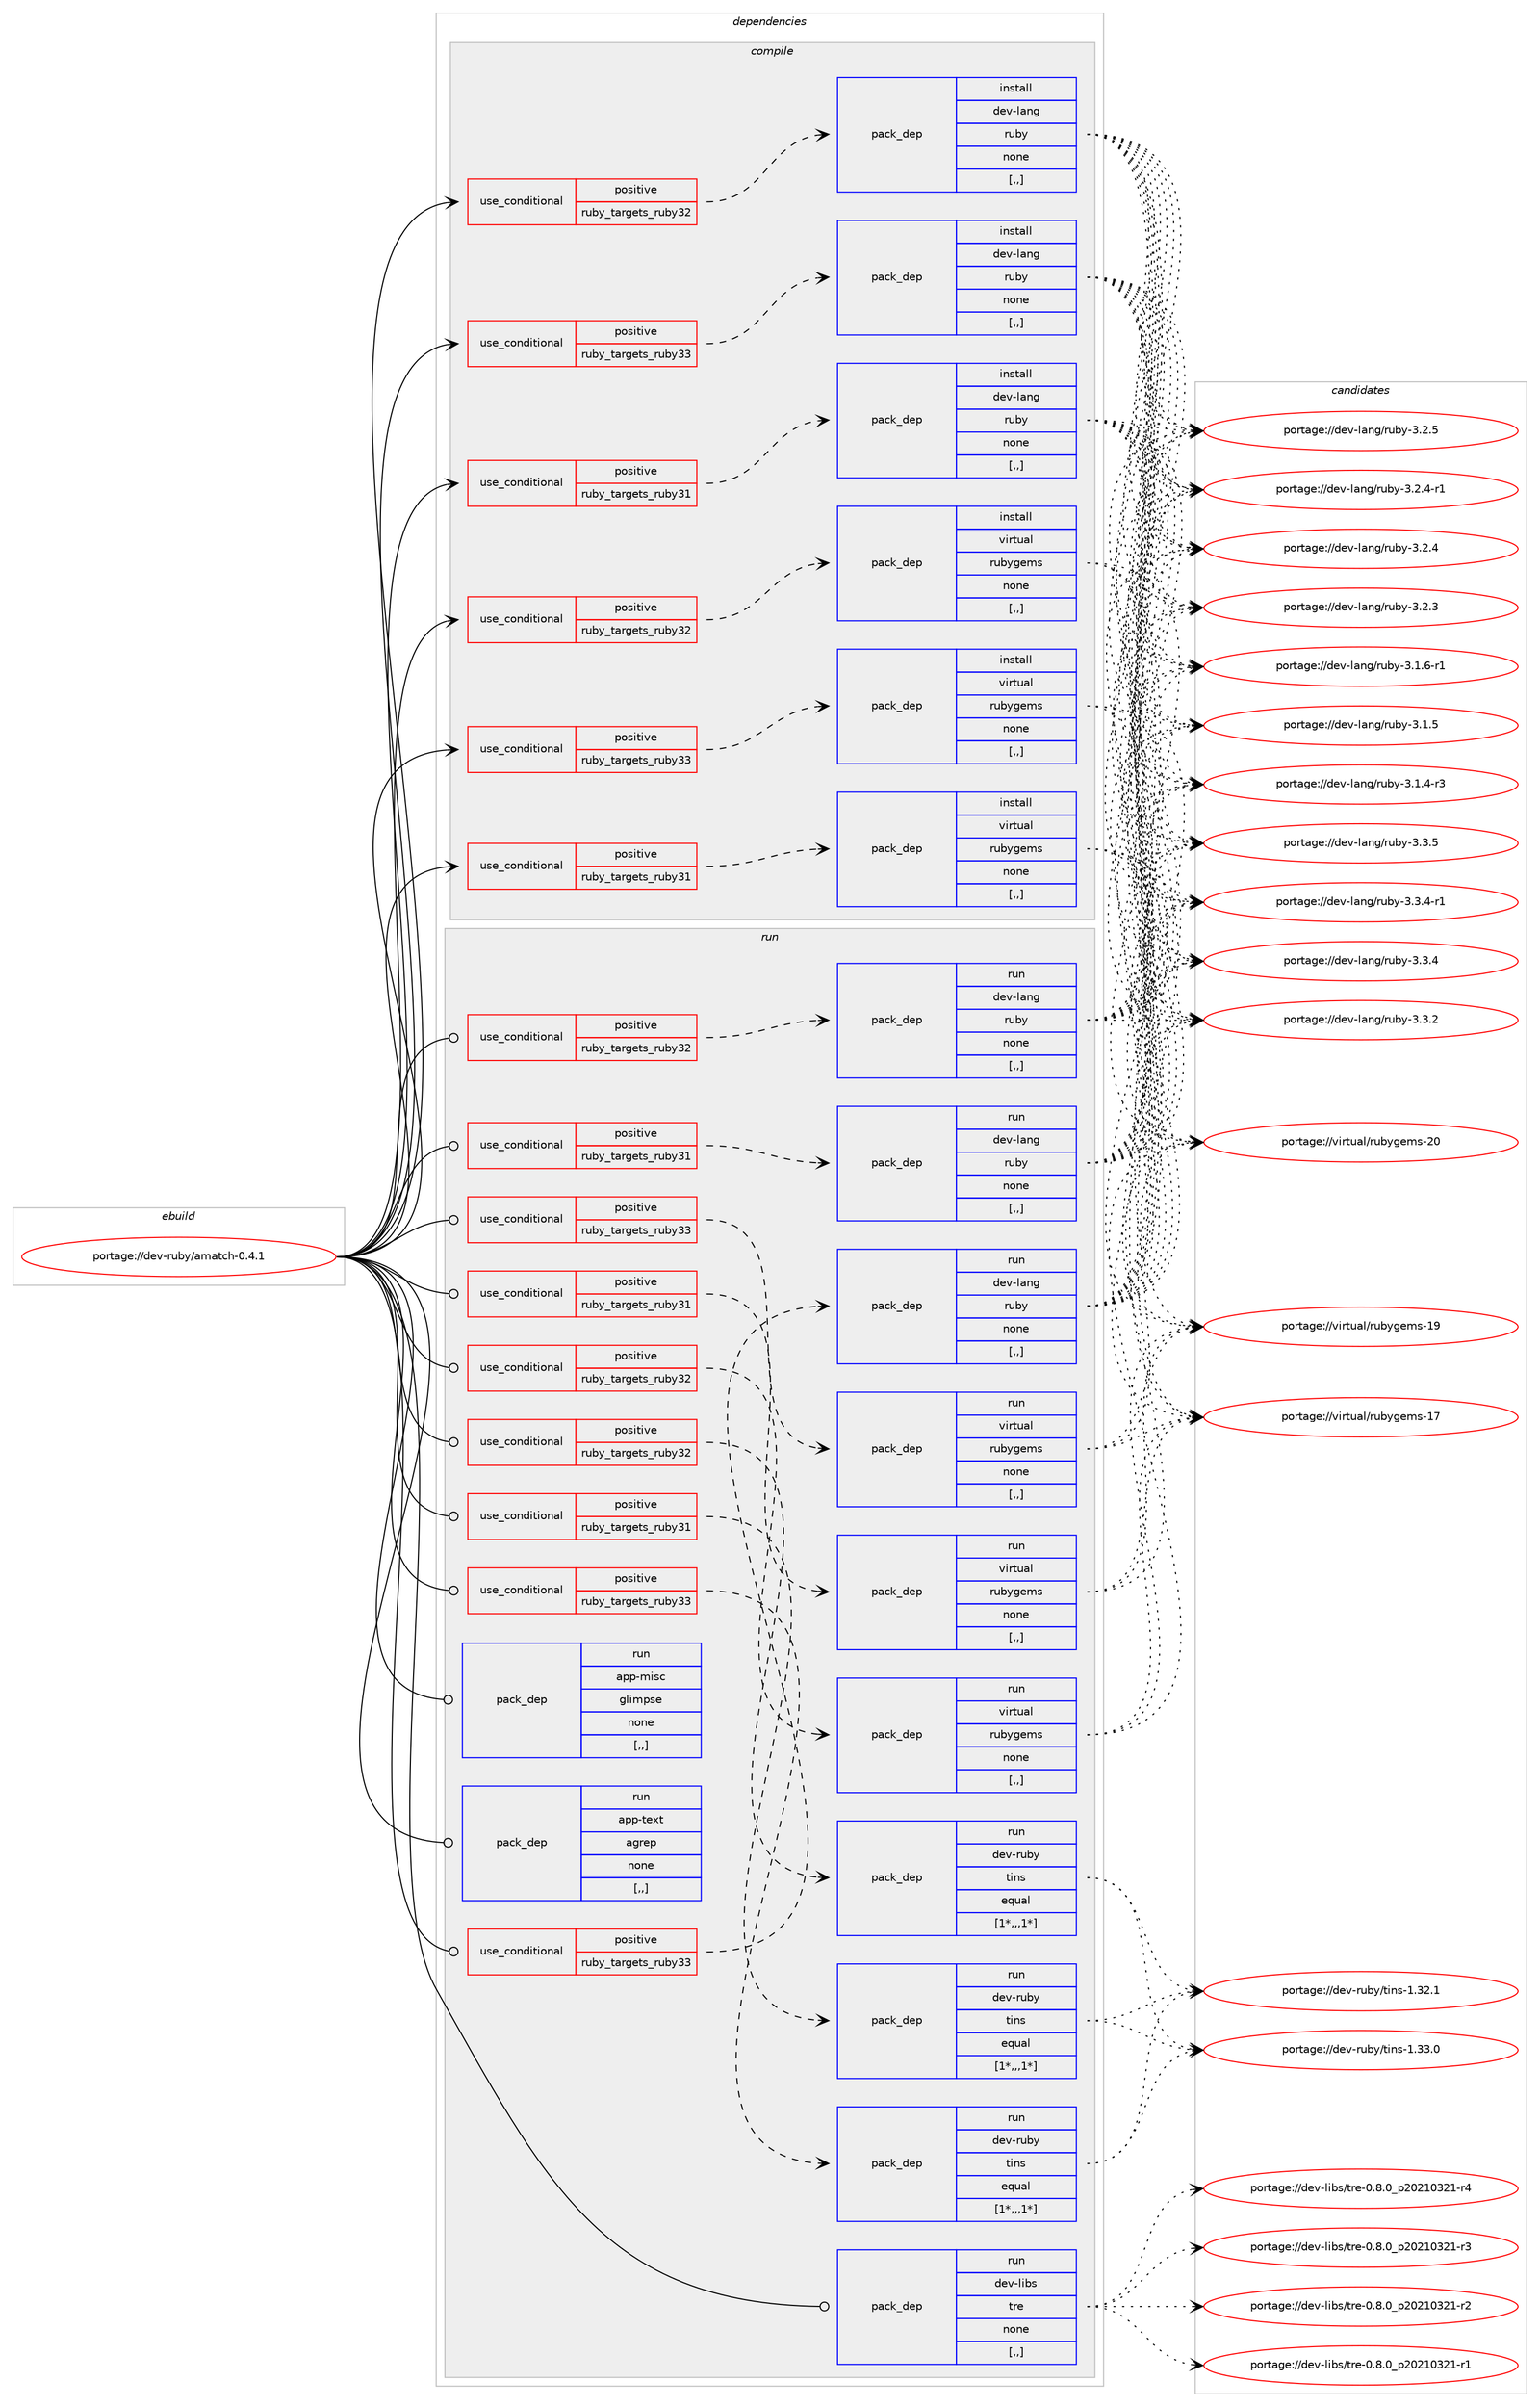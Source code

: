 digraph prolog {

# *************
# Graph options
# *************

newrank=true;
concentrate=true;
compound=true;
graph [rankdir=LR,fontname=Helvetica,fontsize=10,ranksep=1.5];#, ranksep=2.5, nodesep=0.2];
edge  [arrowhead=vee];
node  [fontname=Helvetica,fontsize=10];

# **********
# The ebuild
# **********

subgraph cluster_leftcol {
color=gray;
label=<<i>ebuild</i>>;
id [label="portage://dev-ruby/amatch-0.4.1", color=red, width=4, href="../dev-ruby/amatch-0.4.1.svg"];
}

# ****************
# The dependencies
# ****************

subgraph cluster_midcol {
color=gray;
label=<<i>dependencies</i>>;
subgraph cluster_compile {
fillcolor="#eeeeee";
style=filled;
label=<<i>compile</i>>;
subgraph cond174925 {
dependency671616 [label=<<TABLE BORDER="0" CELLBORDER="1" CELLSPACING="0" CELLPADDING="4"><TR><TD ROWSPAN="3" CELLPADDING="10">use_conditional</TD></TR><TR><TD>positive</TD></TR><TR><TD>ruby_targets_ruby31</TD></TR></TABLE>>, shape=none, color=red];
subgraph pack491810 {
dependency671617 [label=<<TABLE BORDER="0" CELLBORDER="1" CELLSPACING="0" CELLPADDING="4" WIDTH="220"><TR><TD ROWSPAN="6" CELLPADDING="30">pack_dep</TD></TR><TR><TD WIDTH="110">install</TD></TR><TR><TD>dev-lang</TD></TR><TR><TD>ruby</TD></TR><TR><TD>none</TD></TR><TR><TD>[,,]</TD></TR></TABLE>>, shape=none, color=blue];
}
dependency671616:e -> dependency671617:w [weight=20,style="dashed",arrowhead="vee"];
}
id:e -> dependency671616:w [weight=20,style="solid",arrowhead="vee"];
subgraph cond174926 {
dependency671618 [label=<<TABLE BORDER="0" CELLBORDER="1" CELLSPACING="0" CELLPADDING="4"><TR><TD ROWSPAN="3" CELLPADDING="10">use_conditional</TD></TR><TR><TD>positive</TD></TR><TR><TD>ruby_targets_ruby31</TD></TR></TABLE>>, shape=none, color=red];
subgraph pack491811 {
dependency671619 [label=<<TABLE BORDER="0" CELLBORDER="1" CELLSPACING="0" CELLPADDING="4" WIDTH="220"><TR><TD ROWSPAN="6" CELLPADDING="30">pack_dep</TD></TR><TR><TD WIDTH="110">install</TD></TR><TR><TD>virtual</TD></TR><TR><TD>rubygems</TD></TR><TR><TD>none</TD></TR><TR><TD>[,,]</TD></TR></TABLE>>, shape=none, color=blue];
}
dependency671618:e -> dependency671619:w [weight=20,style="dashed",arrowhead="vee"];
}
id:e -> dependency671618:w [weight=20,style="solid",arrowhead="vee"];
subgraph cond174927 {
dependency671620 [label=<<TABLE BORDER="0" CELLBORDER="1" CELLSPACING="0" CELLPADDING="4"><TR><TD ROWSPAN="3" CELLPADDING="10">use_conditional</TD></TR><TR><TD>positive</TD></TR><TR><TD>ruby_targets_ruby32</TD></TR></TABLE>>, shape=none, color=red];
subgraph pack491812 {
dependency671621 [label=<<TABLE BORDER="0" CELLBORDER="1" CELLSPACING="0" CELLPADDING="4" WIDTH="220"><TR><TD ROWSPAN="6" CELLPADDING="30">pack_dep</TD></TR><TR><TD WIDTH="110">install</TD></TR><TR><TD>dev-lang</TD></TR><TR><TD>ruby</TD></TR><TR><TD>none</TD></TR><TR><TD>[,,]</TD></TR></TABLE>>, shape=none, color=blue];
}
dependency671620:e -> dependency671621:w [weight=20,style="dashed",arrowhead="vee"];
}
id:e -> dependency671620:w [weight=20,style="solid",arrowhead="vee"];
subgraph cond174928 {
dependency671622 [label=<<TABLE BORDER="0" CELLBORDER="1" CELLSPACING="0" CELLPADDING="4"><TR><TD ROWSPAN="3" CELLPADDING="10">use_conditional</TD></TR><TR><TD>positive</TD></TR><TR><TD>ruby_targets_ruby32</TD></TR></TABLE>>, shape=none, color=red];
subgraph pack491813 {
dependency671623 [label=<<TABLE BORDER="0" CELLBORDER="1" CELLSPACING="0" CELLPADDING="4" WIDTH="220"><TR><TD ROWSPAN="6" CELLPADDING="30">pack_dep</TD></TR><TR><TD WIDTH="110">install</TD></TR><TR><TD>virtual</TD></TR><TR><TD>rubygems</TD></TR><TR><TD>none</TD></TR><TR><TD>[,,]</TD></TR></TABLE>>, shape=none, color=blue];
}
dependency671622:e -> dependency671623:w [weight=20,style="dashed",arrowhead="vee"];
}
id:e -> dependency671622:w [weight=20,style="solid",arrowhead="vee"];
subgraph cond174929 {
dependency671624 [label=<<TABLE BORDER="0" CELLBORDER="1" CELLSPACING="0" CELLPADDING="4"><TR><TD ROWSPAN="3" CELLPADDING="10">use_conditional</TD></TR><TR><TD>positive</TD></TR><TR><TD>ruby_targets_ruby33</TD></TR></TABLE>>, shape=none, color=red];
subgraph pack491814 {
dependency671625 [label=<<TABLE BORDER="0" CELLBORDER="1" CELLSPACING="0" CELLPADDING="4" WIDTH="220"><TR><TD ROWSPAN="6" CELLPADDING="30">pack_dep</TD></TR><TR><TD WIDTH="110">install</TD></TR><TR><TD>dev-lang</TD></TR><TR><TD>ruby</TD></TR><TR><TD>none</TD></TR><TR><TD>[,,]</TD></TR></TABLE>>, shape=none, color=blue];
}
dependency671624:e -> dependency671625:w [weight=20,style="dashed",arrowhead="vee"];
}
id:e -> dependency671624:w [weight=20,style="solid",arrowhead="vee"];
subgraph cond174930 {
dependency671626 [label=<<TABLE BORDER="0" CELLBORDER="1" CELLSPACING="0" CELLPADDING="4"><TR><TD ROWSPAN="3" CELLPADDING="10">use_conditional</TD></TR><TR><TD>positive</TD></TR><TR><TD>ruby_targets_ruby33</TD></TR></TABLE>>, shape=none, color=red];
subgraph pack491815 {
dependency671627 [label=<<TABLE BORDER="0" CELLBORDER="1" CELLSPACING="0" CELLPADDING="4" WIDTH="220"><TR><TD ROWSPAN="6" CELLPADDING="30">pack_dep</TD></TR><TR><TD WIDTH="110">install</TD></TR><TR><TD>virtual</TD></TR><TR><TD>rubygems</TD></TR><TR><TD>none</TD></TR><TR><TD>[,,]</TD></TR></TABLE>>, shape=none, color=blue];
}
dependency671626:e -> dependency671627:w [weight=20,style="dashed",arrowhead="vee"];
}
id:e -> dependency671626:w [weight=20,style="solid",arrowhead="vee"];
}
subgraph cluster_compileandrun {
fillcolor="#eeeeee";
style=filled;
label=<<i>compile and run</i>>;
}
subgraph cluster_run {
fillcolor="#eeeeee";
style=filled;
label=<<i>run</i>>;
subgraph cond174931 {
dependency671628 [label=<<TABLE BORDER="0" CELLBORDER="1" CELLSPACING="0" CELLPADDING="4"><TR><TD ROWSPAN="3" CELLPADDING="10">use_conditional</TD></TR><TR><TD>positive</TD></TR><TR><TD>ruby_targets_ruby31</TD></TR></TABLE>>, shape=none, color=red];
subgraph pack491816 {
dependency671629 [label=<<TABLE BORDER="0" CELLBORDER="1" CELLSPACING="0" CELLPADDING="4" WIDTH="220"><TR><TD ROWSPAN="6" CELLPADDING="30">pack_dep</TD></TR><TR><TD WIDTH="110">run</TD></TR><TR><TD>dev-lang</TD></TR><TR><TD>ruby</TD></TR><TR><TD>none</TD></TR><TR><TD>[,,]</TD></TR></TABLE>>, shape=none, color=blue];
}
dependency671628:e -> dependency671629:w [weight=20,style="dashed",arrowhead="vee"];
}
id:e -> dependency671628:w [weight=20,style="solid",arrowhead="odot"];
subgraph cond174932 {
dependency671630 [label=<<TABLE BORDER="0" CELLBORDER="1" CELLSPACING="0" CELLPADDING="4"><TR><TD ROWSPAN="3" CELLPADDING="10">use_conditional</TD></TR><TR><TD>positive</TD></TR><TR><TD>ruby_targets_ruby31</TD></TR></TABLE>>, shape=none, color=red];
subgraph pack491817 {
dependency671631 [label=<<TABLE BORDER="0" CELLBORDER="1" CELLSPACING="0" CELLPADDING="4" WIDTH="220"><TR><TD ROWSPAN="6" CELLPADDING="30">pack_dep</TD></TR><TR><TD WIDTH="110">run</TD></TR><TR><TD>dev-ruby</TD></TR><TR><TD>tins</TD></TR><TR><TD>equal</TD></TR><TR><TD>[1*,,,1*]</TD></TR></TABLE>>, shape=none, color=blue];
}
dependency671630:e -> dependency671631:w [weight=20,style="dashed",arrowhead="vee"];
}
id:e -> dependency671630:w [weight=20,style="solid",arrowhead="odot"];
subgraph cond174933 {
dependency671632 [label=<<TABLE BORDER="0" CELLBORDER="1" CELLSPACING="0" CELLPADDING="4"><TR><TD ROWSPAN="3" CELLPADDING="10">use_conditional</TD></TR><TR><TD>positive</TD></TR><TR><TD>ruby_targets_ruby31</TD></TR></TABLE>>, shape=none, color=red];
subgraph pack491818 {
dependency671633 [label=<<TABLE BORDER="0" CELLBORDER="1" CELLSPACING="0" CELLPADDING="4" WIDTH="220"><TR><TD ROWSPAN="6" CELLPADDING="30">pack_dep</TD></TR><TR><TD WIDTH="110">run</TD></TR><TR><TD>virtual</TD></TR><TR><TD>rubygems</TD></TR><TR><TD>none</TD></TR><TR><TD>[,,]</TD></TR></TABLE>>, shape=none, color=blue];
}
dependency671632:e -> dependency671633:w [weight=20,style="dashed",arrowhead="vee"];
}
id:e -> dependency671632:w [weight=20,style="solid",arrowhead="odot"];
subgraph cond174934 {
dependency671634 [label=<<TABLE BORDER="0" CELLBORDER="1" CELLSPACING="0" CELLPADDING="4"><TR><TD ROWSPAN="3" CELLPADDING="10">use_conditional</TD></TR><TR><TD>positive</TD></TR><TR><TD>ruby_targets_ruby32</TD></TR></TABLE>>, shape=none, color=red];
subgraph pack491819 {
dependency671635 [label=<<TABLE BORDER="0" CELLBORDER="1" CELLSPACING="0" CELLPADDING="4" WIDTH="220"><TR><TD ROWSPAN="6" CELLPADDING="30">pack_dep</TD></TR><TR><TD WIDTH="110">run</TD></TR><TR><TD>dev-lang</TD></TR><TR><TD>ruby</TD></TR><TR><TD>none</TD></TR><TR><TD>[,,]</TD></TR></TABLE>>, shape=none, color=blue];
}
dependency671634:e -> dependency671635:w [weight=20,style="dashed",arrowhead="vee"];
}
id:e -> dependency671634:w [weight=20,style="solid",arrowhead="odot"];
subgraph cond174935 {
dependency671636 [label=<<TABLE BORDER="0" CELLBORDER="1" CELLSPACING="0" CELLPADDING="4"><TR><TD ROWSPAN="3" CELLPADDING="10">use_conditional</TD></TR><TR><TD>positive</TD></TR><TR><TD>ruby_targets_ruby32</TD></TR></TABLE>>, shape=none, color=red];
subgraph pack491820 {
dependency671637 [label=<<TABLE BORDER="0" CELLBORDER="1" CELLSPACING="0" CELLPADDING="4" WIDTH="220"><TR><TD ROWSPAN="6" CELLPADDING="30">pack_dep</TD></TR><TR><TD WIDTH="110">run</TD></TR><TR><TD>dev-ruby</TD></TR><TR><TD>tins</TD></TR><TR><TD>equal</TD></TR><TR><TD>[1*,,,1*]</TD></TR></TABLE>>, shape=none, color=blue];
}
dependency671636:e -> dependency671637:w [weight=20,style="dashed",arrowhead="vee"];
}
id:e -> dependency671636:w [weight=20,style="solid",arrowhead="odot"];
subgraph cond174936 {
dependency671638 [label=<<TABLE BORDER="0" CELLBORDER="1" CELLSPACING="0" CELLPADDING="4"><TR><TD ROWSPAN="3" CELLPADDING="10">use_conditional</TD></TR><TR><TD>positive</TD></TR><TR><TD>ruby_targets_ruby32</TD></TR></TABLE>>, shape=none, color=red];
subgraph pack491821 {
dependency671639 [label=<<TABLE BORDER="0" CELLBORDER="1" CELLSPACING="0" CELLPADDING="4" WIDTH="220"><TR><TD ROWSPAN="6" CELLPADDING="30">pack_dep</TD></TR><TR><TD WIDTH="110">run</TD></TR><TR><TD>virtual</TD></TR><TR><TD>rubygems</TD></TR><TR><TD>none</TD></TR><TR><TD>[,,]</TD></TR></TABLE>>, shape=none, color=blue];
}
dependency671638:e -> dependency671639:w [weight=20,style="dashed",arrowhead="vee"];
}
id:e -> dependency671638:w [weight=20,style="solid",arrowhead="odot"];
subgraph cond174937 {
dependency671640 [label=<<TABLE BORDER="0" CELLBORDER="1" CELLSPACING="0" CELLPADDING="4"><TR><TD ROWSPAN="3" CELLPADDING="10">use_conditional</TD></TR><TR><TD>positive</TD></TR><TR><TD>ruby_targets_ruby33</TD></TR></TABLE>>, shape=none, color=red];
subgraph pack491822 {
dependency671641 [label=<<TABLE BORDER="0" CELLBORDER="1" CELLSPACING="0" CELLPADDING="4" WIDTH="220"><TR><TD ROWSPAN="6" CELLPADDING="30">pack_dep</TD></TR><TR><TD WIDTH="110">run</TD></TR><TR><TD>dev-lang</TD></TR><TR><TD>ruby</TD></TR><TR><TD>none</TD></TR><TR><TD>[,,]</TD></TR></TABLE>>, shape=none, color=blue];
}
dependency671640:e -> dependency671641:w [weight=20,style="dashed",arrowhead="vee"];
}
id:e -> dependency671640:w [weight=20,style="solid",arrowhead="odot"];
subgraph cond174938 {
dependency671642 [label=<<TABLE BORDER="0" CELLBORDER="1" CELLSPACING="0" CELLPADDING="4"><TR><TD ROWSPAN="3" CELLPADDING="10">use_conditional</TD></TR><TR><TD>positive</TD></TR><TR><TD>ruby_targets_ruby33</TD></TR></TABLE>>, shape=none, color=red];
subgraph pack491823 {
dependency671643 [label=<<TABLE BORDER="0" CELLBORDER="1" CELLSPACING="0" CELLPADDING="4" WIDTH="220"><TR><TD ROWSPAN="6" CELLPADDING="30">pack_dep</TD></TR><TR><TD WIDTH="110">run</TD></TR><TR><TD>dev-ruby</TD></TR><TR><TD>tins</TD></TR><TR><TD>equal</TD></TR><TR><TD>[1*,,,1*]</TD></TR></TABLE>>, shape=none, color=blue];
}
dependency671642:e -> dependency671643:w [weight=20,style="dashed",arrowhead="vee"];
}
id:e -> dependency671642:w [weight=20,style="solid",arrowhead="odot"];
subgraph cond174939 {
dependency671644 [label=<<TABLE BORDER="0" CELLBORDER="1" CELLSPACING="0" CELLPADDING="4"><TR><TD ROWSPAN="3" CELLPADDING="10">use_conditional</TD></TR><TR><TD>positive</TD></TR><TR><TD>ruby_targets_ruby33</TD></TR></TABLE>>, shape=none, color=red];
subgraph pack491824 {
dependency671645 [label=<<TABLE BORDER="0" CELLBORDER="1" CELLSPACING="0" CELLPADDING="4" WIDTH="220"><TR><TD ROWSPAN="6" CELLPADDING="30">pack_dep</TD></TR><TR><TD WIDTH="110">run</TD></TR><TR><TD>virtual</TD></TR><TR><TD>rubygems</TD></TR><TR><TD>none</TD></TR><TR><TD>[,,]</TD></TR></TABLE>>, shape=none, color=blue];
}
dependency671644:e -> dependency671645:w [weight=20,style="dashed",arrowhead="vee"];
}
id:e -> dependency671644:w [weight=20,style="solid",arrowhead="odot"];
subgraph pack491825 {
dependency671646 [label=<<TABLE BORDER="0" CELLBORDER="1" CELLSPACING="0" CELLPADDING="4" WIDTH="220"><TR><TD ROWSPAN="6" CELLPADDING="30">pack_dep</TD></TR><TR><TD WIDTH="110">run</TD></TR><TR><TD>app-misc</TD></TR><TR><TD>glimpse</TD></TR><TR><TD>none</TD></TR><TR><TD>[,,]</TD></TR></TABLE>>, shape=none, color=blue];
}
id:e -> dependency671646:w [weight=20,style="solid",arrowhead="odot"];
subgraph pack491826 {
dependency671647 [label=<<TABLE BORDER="0" CELLBORDER="1" CELLSPACING="0" CELLPADDING="4" WIDTH="220"><TR><TD ROWSPAN="6" CELLPADDING="30">pack_dep</TD></TR><TR><TD WIDTH="110">run</TD></TR><TR><TD>app-text</TD></TR><TR><TD>agrep</TD></TR><TR><TD>none</TD></TR><TR><TD>[,,]</TD></TR></TABLE>>, shape=none, color=blue];
}
id:e -> dependency671647:w [weight=20,style="solid",arrowhead="odot"];
subgraph pack491827 {
dependency671648 [label=<<TABLE BORDER="0" CELLBORDER="1" CELLSPACING="0" CELLPADDING="4" WIDTH="220"><TR><TD ROWSPAN="6" CELLPADDING="30">pack_dep</TD></TR><TR><TD WIDTH="110">run</TD></TR><TR><TD>dev-libs</TD></TR><TR><TD>tre</TD></TR><TR><TD>none</TD></TR><TR><TD>[,,]</TD></TR></TABLE>>, shape=none, color=blue];
}
id:e -> dependency671648:w [weight=20,style="solid",arrowhead="odot"];
}
}

# **************
# The candidates
# **************

subgraph cluster_choices {
rank=same;
color=gray;
label=<<i>candidates</i>>;

subgraph choice491810 {
color=black;
nodesep=1;
choice10010111845108971101034711411798121455146514653 [label="portage://dev-lang/ruby-3.3.5", color=red, width=4,href="../dev-lang/ruby-3.3.5.svg"];
choice100101118451089711010347114117981214551465146524511449 [label="portage://dev-lang/ruby-3.3.4-r1", color=red, width=4,href="../dev-lang/ruby-3.3.4-r1.svg"];
choice10010111845108971101034711411798121455146514652 [label="portage://dev-lang/ruby-3.3.4", color=red, width=4,href="../dev-lang/ruby-3.3.4.svg"];
choice10010111845108971101034711411798121455146514650 [label="portage://dev-lang/ruby-3.3.2", color=red, width=4,href="../dev-lang/ruby-3.3.2.svg"];
choice10010111845108971101034711411798121455146504653 [label="portage://dev-lang/ruby-3.2.5", color=red, width=4,href="../dev-lang/ruby-3.2.5.svg"];
choice100101118451089711010347114117981214551465046524511449 [label="portage://dev-lang/ruby-3.2.4-r1", color=red, width=4,href="../dev-lang/ruby-3.2.4-r1.svg"];
choice10010111845108971101034711411798121455146504652 [label="portage://dev-lang/ruby-3.2.4", color=red, width=4,href="../dev-lang/ruby-3.2.4.svg"];
choice10010111845108971101034711411798121455146504651 [label="portage://dev-lang/ruby-3.2.3", color=red, width=4,href="../dev-lang/ruby-3.2.3.svg"];
choice100101118451089711010347114117981214551464946544511449 [label="portage://dev-lang/ruby-3.1.6-r1", color=red, width=4,href="../dev-lang/ruby-3.1.6-r1.svg"];
choice10010111845108971101034711411798121455146494653 [label="portage://dev-lang/ruby-3.1.5", color=red, width=4,href="../dev-lang/ruby-3.1.5.svg"];
choice100101118451089711010347114117981214551464946524511451 [label="portage://dev-lang/ruby-3.1.4-r3", color=red, width=4,href="../dev-lang/ruby-3.1.4-r3.svg"];
dependency671617:e -> choice10010111845108971101034711411798121455146514653:w [style=dotted,weight="100"];
dependency671617:e -> choice100101118451089711010347114117981214551465146524511449:w [style=dotted,weight="100"];
dependency671617:e -> choice10010111845108971101034711411798121455146514652:w [style=dotted,weight="100"];
dependency671617:e -> choice10010111845108971101034711411798121455146514650:w [style=dotted,weight="100"];
dependency671617:e -> choice10010111845108971101034711411798121455146504653:w [style=dotted,weight="100"];
dependency671617:e -> choice100101118451089711010347114117981214551465046524511449:w [style=dotted,weight="100"];
dependency671617:e -> choice10010111845108971101034711411798121455146504652:w [style=dotted,weight="100"];
dependency671617:e -> choice10010111845108971101034711411798121455146504651:w [style=dotted,weight="100"];
dependency671617:e -> choice100101118451089711010347114117981214551464946544511449:w [style=dotted,weight="100"];
dependency671617:e -> choice10010111845108971101034711411798121455146494653:w [style=dotted,weight="100"];
dependency671617:e -> choice100101118451089711010347114117981214551464946524511451:w [style=dotted,weight="100"];
}
subgraph choice491811 {
color=black;
nodesep=1;
choice118105114116117971084711411798121103101109115455048 [label="portage://virtual/rubygems-20", color=red, width=4,href="../virtual/rubygems-20.svg"];
choice118105114116117971084711411798121103101109115454957 [label="portage://virtual/rubygems-19", color=red, width=4,href="../virtual/rubygems-19.svg"];
choice118105114116117971084711411798121103101109115454955 [label="portage://virtual/rubygems-17", color=red, width=4,href="../virtual/rubygems-17.svg"];
dependency671619:e -> choice118105114116117971084711411798121103101109115455048:w [style=dotted,weight="100"];
dependency671619:e -> choice118105114116117971084711411798121103101109115454957:w [style=dotted,weight="100"];
dependency671619:e -> choice118105114116117971084711411798121103101109115454955:w [style=dotted,weight="100"];
}
subgraph choice491812 {
color=black;
nodesep=1;
choice10010111845108971101034711411798121455146514653 [label="portage://dev-lang/ruby-3.3.5", color=red, width=4,href="../dev-lang/ruby-3.3.5.svg"];
choice100101118451089711010347114117981214551465146524511449 [label="portage://dev-lang/ruby-3.3.4-r1", color=red, width=4,href="../dev-lang/ruby-3.3.4-r1.svg"];
choice10010111845108971101034711411798121455146514652 [label="portage://dev-lang/ruby-3.3.4", color=red, width=4,href="../dev-lang/ruby-3.3.4.svg"];
choice10010111845108971101034711411798121455146514650 [label="portage://dev-lang/ruby-3.3.2", color=red, width=4,href="../dev-lang/ruby-3.3.2.svg"];
choice10010111845108971101034711411798121455146504653 [label="portage://dev-lang/ruby-3.2.5", color=red, width=4,href="../dev-lang/ruby-3.2.5.svg"];
choice100101118451089711010347114117981214551465046524511449 [label="portage://dev-lang/ruby-3.2.4-r1", color=red, width=4,href="../dev-lang/ruby-3.2.4-r1.svg"];
choice10010111845108971101034711411798121455146504652 [label="portage://dev-lang/ruby-3.2.4", color=red, width=4,href="../dev-lang/ruby-3.2.4.svg"];
choice10010111845108971101034711411798121455146504651 [label="portage://dev-lang/ruby-3.2.3", color=red, width=4,href="../dev-lang/ruby-3.2.3.svg"];
choice100101118451089711010347114117981214551464946544511449 [label="portage://dev-lang/ruby-3.1.6-r1", color=red, width=4,href="../dev-lang/ruby-3.1.6-r1.svg"];
choice10010111845108971101034711411798121455146494653 [label="portage://dev-lang/ruby-3.1.5", color=red, width=4,href="../dev-lang/ruby-3.1.5.svg"];
choice100101118451089711010347114117981214551464946524511451 [label="portage://dev-lang/ruby-3.1.4-r3", color=red, width=4,href="../dev-lang/ruby-3.1.4-r3.svg"];
dependency671621:e -> choice10010111845108971101034711411798121455146514653:w [style=dotted,weight="100"];
dependency671621:e -> choice100101118451089711010347114117981214551465146524511449:w [style=dotted,weight="100"];
dependency671621:e -> choice10010111845108971101034711411798121455146514652:w [style=dotted,weight="100"];
dependency671621:e -> choice10010111845108971101034711411798121455146514650:w [style=dotted,weight="100"];
dependency671621:e -> choice10010111845108971101034711411798121455146504653:w [style=dotted,weight="100"];
dependency671621:e -> choice100101118451089711010347114117981214551465046524511449:w [style=dotted,weight="100"];
dependency671621:e -> choice10010111845108971101034711411798121455146504652:w [style=dotted,weight="100"];
dependency671621:e -> choice10010111845108971101034711411798121455146504651:w [style=dotted,weight="100"];
dependency671621:e -> choice100101118451089711010347114117981214551464946544511449:w [style=dotted,weight="100"];
dependency671621:e -> choice10010111845108971101034711411798121455146494653:w [style=dotted,weight="100"];
dependency671621:e -> choice100101118451089711010347114117981214551464946524511451:w [style=dotted,weight="100"];
}
subgraph choice491813 {
color=black;
nodesep=1;
choice118105114116117971084711411798121103101109115455048 [label="portage://virtual/rubygems-20", color=red, width=4,href="../virtual/rubygems-20.svg"];
choice118105114116117971084711411798121103101109115454957 [label="portage://virtual/rubygems-19", color=red, width=4,href="../virtual/rubygems-19.svg"];
choice118105114116117971084711411798121103101109115454955 [label="portage://virtual/rubygems-17", color=red, width=4,href="../virtual/rubygems-17.svg"];
dependency671623:e -> choice118105114116117971084711411798121103101109115455048:w [style=dotted,weight="100"];
dependency671623:e -> choice118105114116117971084711411798121103101109115454957:w [style=dotted,weight="100"];
dependency671623:e -> choice118105114116117971084711411798121103101109115454955:w [style=dotted,weight="100"];
}
subgraph choice491814 {
color=black;
nodesep=1;
choice10010111845108971101034711411798121455146514653 [label="portage://dev-lang/ruby-3.3.5", color=red, width=4,href="../dev-lang/ruby-3.3.5.svg"];
choice100101118451089711010347114117981214551465146524511449 [label="portage://dev-lang/ruby-3.3.4-r1", color=red, width=4,href="../dev-lang/ruby-3.3.4-r1.svg"];
choice10010111845108971101034711411798121455146514652 [label="portage://dev-lang/ruby-3.3.4", color=red, width=4,href="../dev-lang/ruby-3.3.4.svg"];
choice10010111845108971101034711411798121455146514650 [label="portage://dev-lang/ruby-3.3.2", color=red, width=4,href="../dev-lang/ruby-3.3.2.svg"];
choice10010111845108971101034711411798121455146504653 [label="portage://dev-lang/ruby-3.2.5", color=red, width=4,href="../dev-lang/ruby-3.2.5.svg"];
choice100101118451089711010347114117981214551465046524511449 [label="portage://dev-lang/ruby-3.2.4-r1", color=red, width=4,href="../dev-lang/ruby-3.2.4-r1.svg"];
choice10010111845108971101034711411798121455146504652 [label="portage://dev-lang/ruby-3.2.4", color=red, width=4,href="../dev-lang/ruby-3.2.4.svg"];
choice10010111845108971101034711411798121455146504651 [label="portage://dev-lang/ruby-3.2.3", color=red, width=4,href="../dev-lang/ruby-3.2.3.svg"];
choice100101118451089711010347114117981214551464946544511449 [label="portage://dev-lang/ruby-3.1.6-r1", color=red, width=4,href="../dev-lang/ruby-3.1.6-r1.svg"];
choice10010111845108971101034711411798121455146494653 [label="portage://dev-lang/ruby-3.1.5", color=red, width=4,href="../dev-lang/ruby-3.1.5.svg"];
choice100101118451089711010347114117981214551464946524511451 [label="portage://dev-lang/ruby-3.1.4-r3", color=red, width=4,href="../dev-lang/ruby-3.1.4-r3.svg"];
dependency671625:e -> choice10010111845108971101034711411798121455146514653:w [style=dotted,weight="100"];
dependency671625:e -> choice100101118451089711010347114117981214551465146524511449:w [style=dotted,weight="100"];
dependency671625:e -> choice10010111845108971101034711411798121455146514652:w [style=dotted,weight="100"];
dependency671625:e -> choice10010111845108971101034711411798121455146514650:w [style=dotted,weight="100"];
dependency671625:e -> choice10010111845108971101034711411798121455146504653:w [style=dotted,weight="100"];
dependency671625:e -> choice100101118451089711010347114117981214551465046524511449:w [style=dotted,weight="100"];
dependency671625:e -> choice10010111845108971101034711411798121455146504652:w [style=dotted,weight="100"];
dependency671625:e -> choice10010111845108971101034711411798121455146504651:w [style=dotted,weight="100"];
dependency671625:e -> choice100101118451089711010347114117981214551464946544511449:w [style=dotted,weight="100"];
dependency671625:e -> choice10010111845108971101034711411798121455146494653:w [style=dotted,weight="100"];
dependency671625:e -> choice100101118451089711010347114117981214551464946524511451:w [style=dotted,weight="100"];
}
subgraph choice491815 {
color=black;
nodesep=1;
choice118105114116117971084711411798121103101109115455048 [label="portage://virtual/rubygems-20", color=red, width=4,href="../virtual/rubygems-20.svg"];
choice118105114116117971084711411798121103101109115454957 [label="portage://virtual/rubygems-19", color=red, width=4,href="../virtual/rubygems-19.svg"];
choice118105114116117971084711411798121103101109115454955 [label="portage://virtual/rubygems-17", color=red, width=4,href="../virtual/rubygems-17.svg"];
dependency671627:e -> choice118105114116117971084711411798121103101109115455048:w [style=dotted,weight="100"];
dependency671627:e -> choice118105114116117971084711411798121103101109115454957:w [style=dotted,weight="100"];
dependency671627:e -> choice118105114116117971084711411798121103101109115454955:w [style=dotted,weight="100"];
}
subgraph choice491816 {
color=black;
nodesep=1;
choice10010111845108971101034711411798121455146514653 [label="portage://dev-lang/ruby-3.3.5", color=red, width=4,href="../dev-lang/ruby-3.3.5.svg"];
choice100101118451089711010347114117981214551465146524511449 [label="portage://dev-lang/ruby-3.3.4-r1", color=red, width=4,href="../dev-lang/ruby-3.3.4-r1.svg"];
choice10010111845108971101034711411798121455146514652 [label="portage://dev-lang/ruby-3.3.4", color=red, width=4,href="../dev-lang/ruby-3.3.4.svg"];
choice10010111845108971101034711411798121455146514650 [label="portage://dev-lang/ruby-3.3.2", color=red, width=4,href="../dev-lang/ruby-3.3.2.svg"];
choice10010111845108971101034711411798121455146504653 [label="portage://dev-lang/ruby-3.2.5", color=red, width=4,href="../dev-lang/ruby-3.2.5.svg"];
choice100101118451089711010347114117981214551465046524511449 [label="portage://dev-lang/ruby-3.2.4-r1", color=red, width=4,href="../dev-lang/ruby-3.2.4-r1.svg"];
choice10010111845108971101034711411798121455146504652 [label="portage://dev-lang/ruby-3.2.4", color=red, width=4,href="../dev-lang/ruby-3.2.4.svg"];
choice10010111845108971101034711411798121455146504651 [label="portage://dev-lang/ruby-3.2.3", color=red, width=4,href="../dev-lang/ruby-3.2.3.svg"];
choice100101118451089711010347114117981214551464946544511449 [label="portage://dev-lang/ruby-3.1.6-r1", color=red, width=4,href="../dev-lang/ruby-3.1.6-r1.svg"];
choice10010111845108971101034711411798121455146494653 [label="portage://dev-lang/ruby-3.1.5", color=red, width=4,href="../dev-lang/ruby-3.1.5.svg"];
choice100101118451089711010347114117981214551464946524511451 [label="portage://dev-lang/ruby-3.1.4-r3", color=red, width=4,href="../dev-lang/ruby-3.1.4-r3.svg"];
dependency671629:e -> choice10010111845108971101034711411798121455146514653:w [style=dotted,weight="100"];
dependency671629:e -> choice100101118451089711010347114117981214551465146524511449:w [style=dotted,weight="100"];
dependency671629:e -> choice10010111845108971101034711411798121455146514652:w [style=dotted,weight="100"];
dependency671629:e -> choice10010111845108971101034711411798121455146514650:w [style=dotted,weight="100"];
dependency671629:e -> choice10010111845108971101034711411798121455146504653:w [style=dotted,weight="100"];
dependency671629:e -> choice100101118451089711010347114117981214551465046524511449:w [style=dotted,weight="100"];
dependency671629:e -> choice10010111845108971101034711411798121455146504652:w [style=dotted,weight="100"];
dependency671629:e -> choice10010111845108971101034711411798121455146504651:w [style=dotted,weight="100"];
dependency671629:e -> choice100101118451089711010347114117981214551464946544511449:w [style=dotted,weight="100"];
dependency671629:e -> choice10010111845108971101034711411798121455146494653:w [style=dotted,weight="100"];
dependency671629:e -> choice100101118451089711010347114117981214551464946524511451:w [style=dotted,weight="100"];
}
subgraph choice491817 {
color=black;
nodesep=1;
choice10010111845114117981214711610511011545494651514648 [label="portage://dev-ruby/tins-1.33.0", color=red, width=4,href="../dev-ruby/tins-1.33.0.svg"];
choice10010111845114117981214711610511011545494651504649 [label="portage://dev-ruby/tins-1.32.1", color=red, width=4,href="../dev-ruby/tins-1.32.1.svg"];
dependency671631:e -> choice10010111845114117981214711610511011545494651514648:w [style=dotted,weight="100"];
dependency671631:e -> choice10010111845114117981214711610511011545494651504649:w [style=dotted,weight="100"];
}
subgraph choice491818 {
color=black;
nodesep=1;
choice118105114116117971084711411798121103101109115455048 [label="portage://virtual/rubygems-20", color=red, width=4,href="../virtual/rubygems-20.svg"];
choice118105114116117971084711411798121103101109115454957 [label="portage://virtual/rubygems-19", color=red, width=4,href="../virtual/rubygems-19.svg"];
choice118105114116117971084711411798121103101109115454955 [label="portage://virtual/rubygems-17", color=red, width=4,href="../virtual/rubygems-17.svg"];
dependency671633:e -> choice118105114116117971084711411798121103101109115455048:w [style=dotted,weight="100"];
dependency671633:e -> choice118105114116117971084711411798121103101109115454957:w [style=dotted,weight="100"];
dependency671633:e -> choice118105114116117971084711411798121103101109115454955:w [style=dotted,weight="100"];
}
subgraph choice491819 {
color=black;
nodesep=1;
choice10010111845108971101034711411798121455146514653 [label="portage://dev-lang/ruby-3.3.5", color=red, width=4,href="../dev-lang/ruby-3.3.5.svg"];
choice100101118451089711010347114117981214551465146524511449 [label="portage://dev-lang/ruby-3.3.4-r1", color=red, width=4,href="../dev-lang/ruby-3.3.4-r1.svg"];
choice10010111845108971101034711411798121455146514652 [label="portage://dev-lang/ruby-3.3.4", color=red, width=4,href="../dev-lang/ruby-3.3.4.svg"];
choice10010111845108971101034711411798121455146514650 [label="portage://dev-lang/ruby-3.3.2", color=red, width=4,href="../dev-lang/ruby-3.3.2.svg"];
choice10010111845108971101034711411798121455146504653 [label="portage://dev-lang/ruby-3.2.5", color=red, width=4,href="../dev-lang/ruby-3.2.5.svg"];
choice100101118451089711010347114117981214551465046524511449 [label="portage://dev-lang/ruby-3.2.4-r1", color=red, width=4,href="../dev-lang/ruby-3.2.4-r1.svg"];
choice10010111845108971101034711411798121455146504652 [label="portage://dev-lang/ruby-3.2.4", color=red, width=4,href="../dev-lang/ruby-3.2.4.svg"];
choice10010111845108971101034711411798121455146504651 [label="portage://dev-lang/ruby-3.2.3", color=red, width=4,href="../dev-lang/ruby-3.2.3.svg"];
choice100101118451089711010347114117981214551464946544511449 [label="portage://dev-lang/ruby-3.1.6-r1", color=red, width=4,href="../dev-lang/ruby-3.1.6-r1.svg"];
choice10010111845108971101034711411798121455146494653 [label="portage://dev-lang/ruby-3.1.5", color=red, width=4,href="../dev-lang/ruby-3.1.5.svg"];
choice100101118451089711010347114117981214551464946524511451 [label="portage://dev-lang/ruby-3.1.4-r3", color=red, width=4,href="../dev-lang/ruby-3.1.4-r3.svg"];
dependency671635:e -> choice10010111845108971101034711411798121455146514653:w [style=dotted,weight="100"];
dependency671635:e -> choice100101118451089711010347114117981214551465146524511449:w [style=dotted,weight="100"];
dependency671635:e -> choice10010111845108971101034711411798121455146514652:w [style=dotted,weight="100"];
dependency671635:e -> choice10010111845108971101034711411798121455146514650:w [style=dotted,weight="100"];
dependency671635:e -> choice10010111845108971101034711411798121455146504653:w [style=dotted,weight="100"];
dependency671635:e -> choice100101118451089711010347114117981214551465046524511449:w [style=dotted,weight="100"];
dependency671635:e -> choice10010111845108971101034711411798121455146504652:w [style=dotted,weight="100"];
dependency671635:e -> choice10010111845108971101034711411798121455146504651:w [style=dotted,weight="100"];
dependency671635:e -> choice100101118451089711010347114117981214551464946544511449:w [style=dotted,weight="100"];
dependency671635:e -> choice10010111845108971101034711411798121455146494653:w [style=dotted,weight="100"];
dependency671635:e -> choice100101118451089711010347114117981214551464946524511451:w [style=dotted,weight="100"];
}
subgraph choice491820 {
color=black;
nodesep=1;
choice10010111845114117981214711610511011545494651514648 [label="portage://dev-ruby/tins-1.33.0", color=red, width=4,href="../dev-ruby/tins-1.33.0.svg"];
choice10010111845114117981214711610511011545494651504649 [label="portage://dev-ruby/tins-1.32.1", color=red, width=4,href="../dev-ruby/tins-1.32.1.svg"];
dependency671637:e -> choice10010111845114117981214711610511011545494651514648:w [style=dotted,weight="100"];
dependency671637:e -> choice10010111845114117981214711610511011545494651504649:w [style=dotted,weight="100"];
}
subgraph choice491821 {
color=black;
nodesep=1;
choice118105114116117971084711411798121103101109115455048 [label="portage://virtual/rubygems-20", color=red, width=4,href="../virtual/rubygems-20.svg"];
choice118105114116117971084711411798121103101109115454957 [label="portage://virtual/rubygems-19", color=red, width=4,href="../virtual/rubygems-19.svg"];
choice118105114116117971084711411798121103101109115454955 [label="portage://virtual/rubygems-17", color=red, width=4,href="../virtual/rubygems-17.svg"];
dependency671639:e -> choice118105114116117971084711411798121103101109115455048:w [style=dotted,weight="100"];
dependency671639:e -> choice118105114116117971084711411798121103101109115454957:w [style=dotted,weight="100"];
dependency671639:e -> choice118105114116117971084711411798121103101109115454955:w [style=dotted,weight="100"];
}
subgraph choice491822 {
color=black;
nodesep=1;
choice10010111845108971101034711411798121455146514653 [label="portage://dev-lang/ruby-3.3.5", color=red, width=4,href="../dev-lang/ruby-3.3.5.svg"];
choice100101118451089711010347114117981214551465146524511449 [label="portage://dev-lang/ruby-3.3.4-r1", color=red, width=4,href="../dev-lang/ruby-3.3.4-r1.svg"];
choice10010111845108971101034711411798121455146514652 [label="portage://dev-lang/ruby-3.3.4", color=red, width=4,href="../dev-lang/ruby-3.3.4.svg"];
choice10010111845108971101034711411798121455146514650 [label="portage://dev-lang/ruby-3.3.2", color=red, width=4,href="../dev-lang/ruby-3.3.2.svg"];
choice10010111845108971101034711411798121455146504653 [label="portage://dev-lang/ruby-3.2.5", color=red, width=4,href="../dev-lang/ruby-3.2.5.svg"];
choice100101118451089711010347114117981214551465046524511449 [label="portage://dev-lang/ruby-3.2.4-r1", color=red, width=4,href="../dev-lang/ruby-3.2.4-r1.svg"];
choice10010111845108971101034711411798121455146504652 [label="portage://dev-lang/ruby-3.2.4", color=red, width=4,href="../dev-lang/ruby-3.2.4.svg"];
choice10010111845108971101034711411798121455146504651 [label="portage://dev-lang/ruby-3.2.3", color=red, width=4,href="../dev-lang/ruby-3.2.3.svg"];
choice100101118451089711010347114117981214551464946544511449 [label="portage://dev-lang/ruby-3.1.6-r1", color=red, width=4,href="../dev-lang/ruby-3.1.6-r1.svg"];
choice10010111845108971101034711411798121455146494653 [label="portage://dev-lang/ruby-3.1.5", color=red, width=4,href="../dev-lang/ruby-3.1.5.svg"];
choice100101118451089711010347114117981214551464946524511451 [label="portage://dev-lang/ruby-3.1.4-r3", color=red, width=4,href="../dev-lang/ruby-3.1.4-r3.svg"];
dependency671641:e -> choice10010111845108971101034711411798121455146514653:w [style=dotted,weight="100"];
dependency671641:e -> choice100101118451089711010347114117981214551465146524511449:w [style=dotted,weight="100"];
dependency671641:e -> choice10010111845108971101034711411798121455146514652:w [style=dotted,weight="100"];
dependency671641:e -> choice10010111845108971101034711411798121455146514650:w [style=dotted,weight="100"];
dependency671641:e -> choice10010111845108971101034711411798121455146504653:w [style=dotted,weight="100"];
dependency671641:e -> choice100101118451089711010347114117981214551465046524511449:w [style=dotted,weight="100"];
dependency671641:e -> choice10010111845108971101034711411798121455146504652:w [style=dotted,weight="100"];
dependency671641:e -> choice10010111845108971101034711411798121455146504651:w [style=dotted,weight="100"];
dependency671641:e -> choice100101118451089711010347114117981214551464946544511449:w [style=dotted,weight="100"];
dependency671641:e -> choice10010111845108971101034711411798121455146494653:w [style=dotted,weight="100"];
dependency671641:e -> choice100101118451089711010347114117981214551464946524511451:w [style=dotted,weight="100"];
}
subgraph choice491823 {
color=black;
nodesep=1;
choice10010111845114117981214711610511011545494651514648 [label="portage://dev-ruby/tins-1.33.0", color=red, width=4,href="../dev-ruby/tins-1.33.0.svg"];
choice10010111845114117981214711610511011545494651504649 [label="portage://dev-ruby/tins-1.32.1", color=red, width=4,href="../dev-ruby/tins-1.32.1.svg"];
dependency671643:e -> choice10010111845114117981214711610511011545494651514648:w [style=dotted,weight="100"];
dependency671643:e -> choice10010111845114117981214711610511011545494651504649:w [style=dotted,weight="100"];
}
subgraph choice491824 {
color=black;
nodesep=1;
choice118105114116117971084711411798121103101109115455048 [label="portage://virtual/rubygems-20", color=red, width=4,href="../virtual/rubygems-20.svg"];
choice118105114116117971084711411798121103101109115454957 [label="portage://virtual/rubygems-19", color=red, width=4,href="../virtual/rubygems-19.svg"];
choice118105114116117971084711411798121103101109115454955 [label="portage://virtual/rubygems-17", color=red, width=4,href="../virtual/rubygems-17.svg"];
dependency671645:e -> choice118105114116117971084711411798121103101109115455048:w [style=dotted,weight="100"];
dependency671645:e -> choice118105114116117971084711411798121103101109115454957:w [style=dotted,weight="100"];
dependency671645:e -> choice118105114116117971084711411798121103101109115454955:w [style=dotted,weight="100"];
}
subgraph choice491825 {
color=black;
nodesep=1;
}
subgraph choice491826 {
color=black;
nodesep=1;
}
subgraph choice491827 {
color=black;
nodesep=1;
choice1001011184510810598115471161141014548465646489511250485049485150494511452 [label="portage://dev-libs/tre-0.8.0_p20210321-r4", color=red, width=4,href="../dev-libs/tre-0.8.0_p20210321-r4.svg"];
choice1001011184510810598115471161141014548465646489511250485049485150494511451 [label="portage://dev-libs/tre-0.8.0_p20210321-r3", color=red, width=4,href="../dev-libs/tre-0.8.0_p20210321-r3.svg"];
choice1001011184510810598115471161141014548465646489511250485049485150494511450 [label="portage://dev-libs/tre-0.8.0_p20210321-r2", color=red, width=4,href="../dev-libs/tre-0.8.0_p20210321-r2.svg"];
choice1001011184510810598115471161141014548465646489511250485049485150494511449 [label="portage://dev-libs/tre-0.8.0_p20210321-r1", color=red, width=4,href="../dev-libs/tre-0.8.0_p20210321-r1.svg"];
dependency671648:e -> choice1001011184510810598115471161141014548465646489511250485049485150494511452:w [style=dotted,weight="100"];
dependency671648:e -> choice1001011184510810598115471161141014548465646489511250485049485150494511451:w [style=dotted,weight="100"];
dependency671648:e -> choice1001011184510810598115471161141014548465646489511250485049485150494511450:w [style=dotted,weight="100"];
dependency671648:e -> choice1001011184510810598115471161141014548465646489511250485049485150494511449:w [style=dotted,weight="100"];
}
}

}
